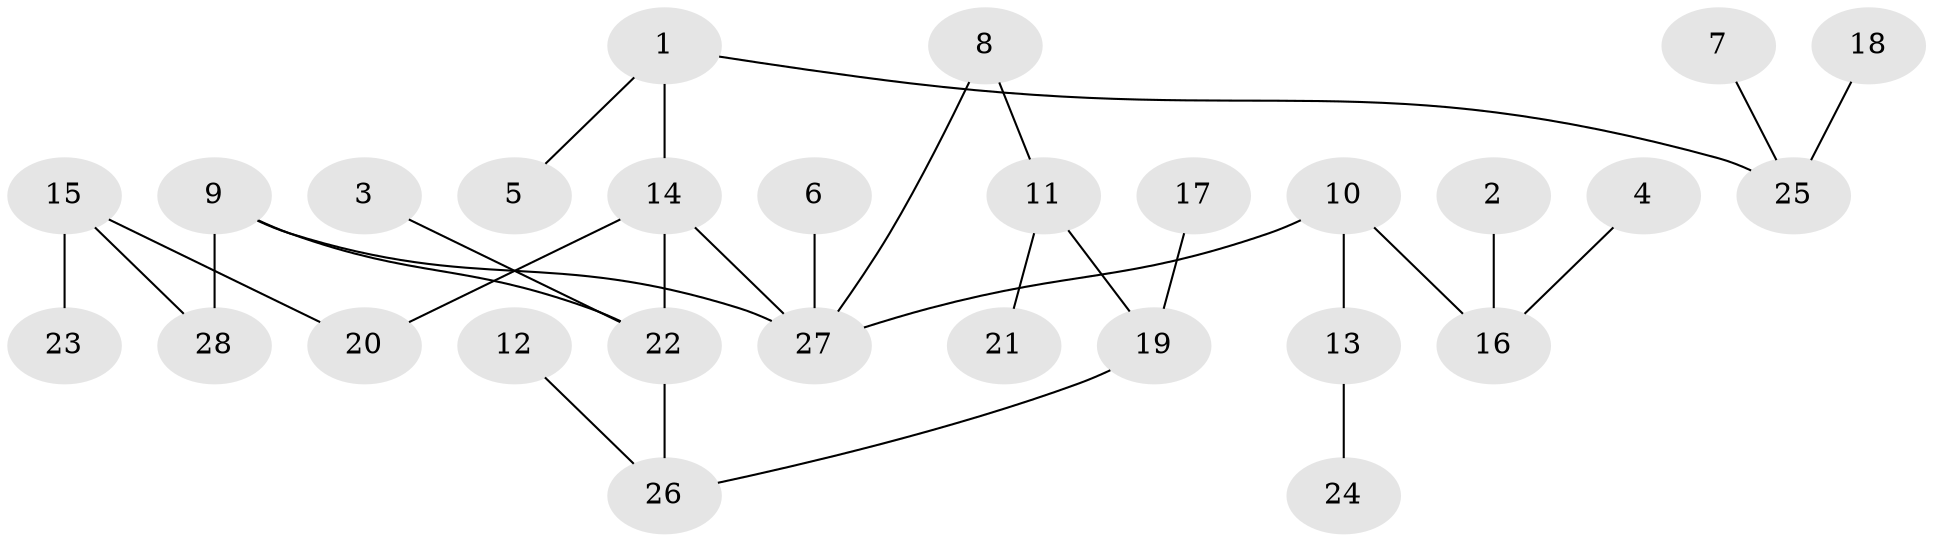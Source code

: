 // original degree distribution, {3: 0.10144927536231885, 6: 0.014492753623188406, 2: 0.3333333333333333, 4: 0.057971014492753624, 5: 0.057971014492753624, 8: 0.014492753623188406, 1: 0.42028985507246375}
// Generated by graph-tools (version 1.1) at 2025/36/03/04/25 23:36:04]
// undirected, 28 vertices, 30 edges
graph export_dot {
  node [color=gray90,style=filled];
  1;
  2;
  3;
  4;
  5;
  6;
  7;
  8;
  9;
  10;
  11;
  12;
  13;
  14;
  15;
  16;
  17;
  18;
  19;
  20;
  21;
  22;
  23;
  24;
  25;
  26;
  27;
  28;
  1 -- 5 [weight=1.0];
  1 -- 14 [weight=1.0];
  1 -- 25 [weight=1.0];
  2 -- 16 [weight=1.0];
  3 -- 22 [weight=1.0];
  4 -- 16 [weight=1.0];
  6 -- 27 [weight=1.0];
  7 -- 25 [weight=1.0];
  8 -- 11 [weight=1.0];
  8 -- 27 [weight=1.0];
  9 -- 22 [weight=1.0];
  9 -- 27 [weight=1.0];
  9 -- 28 [weight=1.0];
  10 -- 13 [weight=1.0];
  10 -- 16 [weight=1.0];
  10 -- 27 [weight=1.0];
  11 -- 19 [weight=1.0];
  11 -- 21 [weight=1.0];
  12 -- 26 [weight=1.0];
  13 -- 24 [weight=1.0];
  14 -- 20 [weight=1.0];
  14 -- 22 [weight=2.0];
  14 -- 27 [weight=2.0];
  15 -- 20 [weight=1.0];
  15 -- 23 [weight=1.0];
  15 -- 28 [weight=1.0];
  17 -- 19 [weight=1.0];
  18 -- 25 [weight=1.0];
  19 -- 26 [weight=1.0];
  22 -- 26 [weight=1.0];
}
